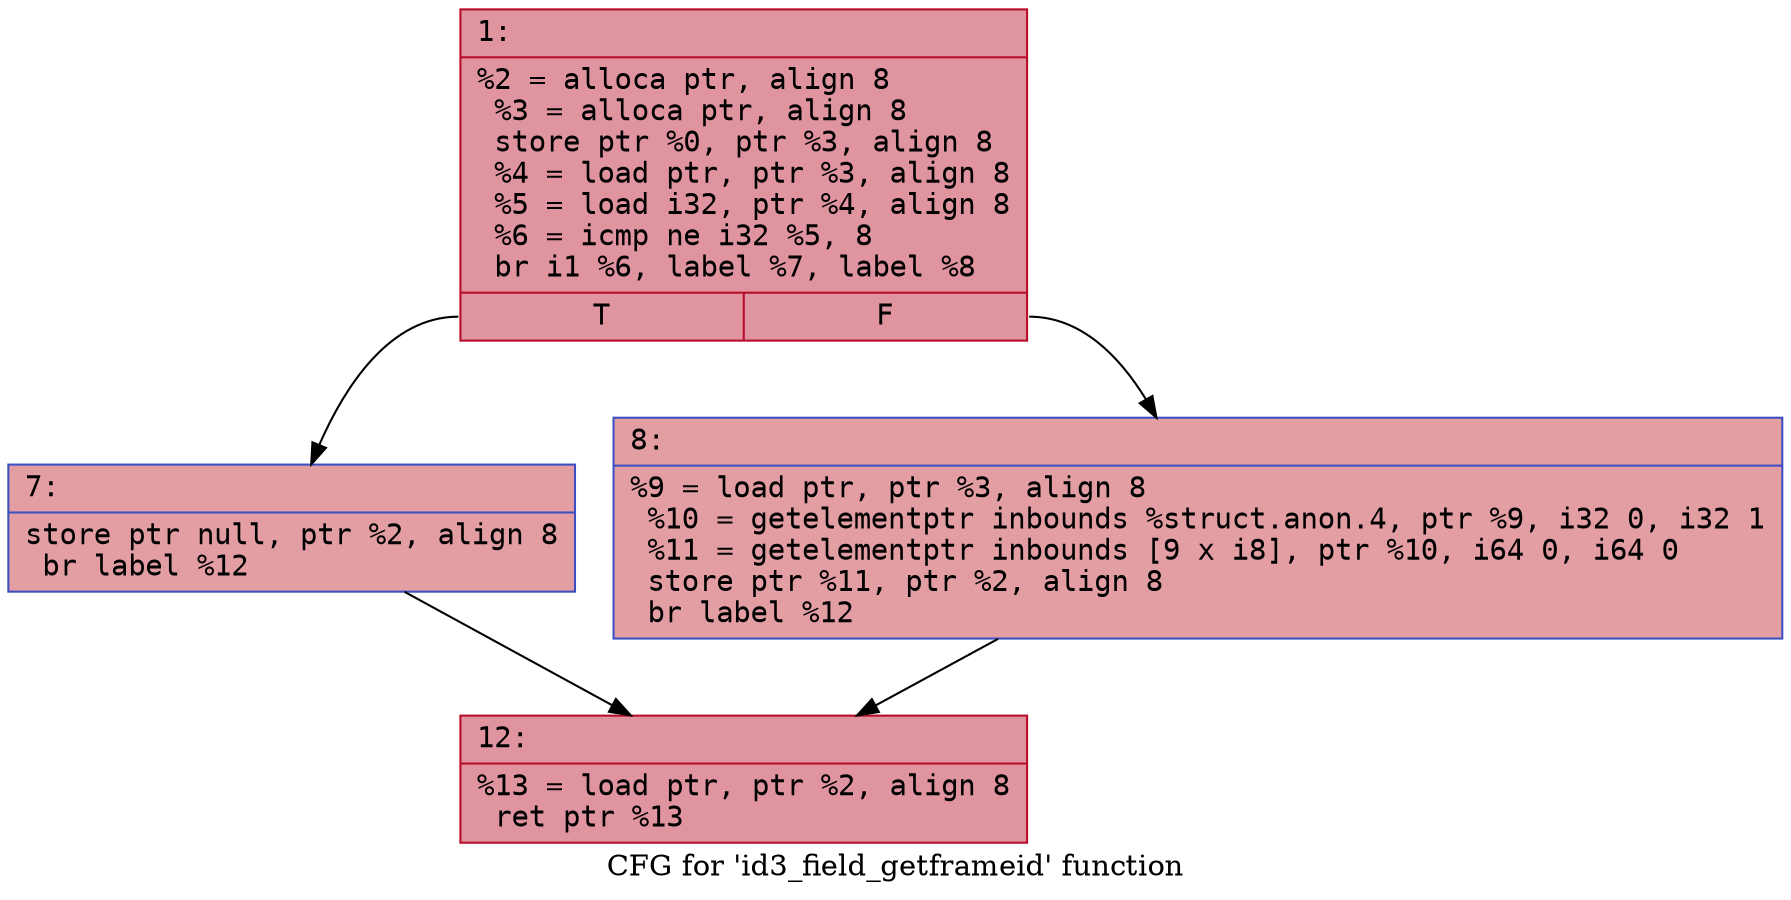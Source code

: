 digraph "CFG for 'id3_field_getframeid' function" {
	label="CFG for 'id3_field_getframeid' function";

	Node0x600001e539d0 [shape=record,color="#b70d28ff", style=filled, fillcolor="#b70d2870" fontname="Courier",label="{1:\l|  %2 = alloca ptr, align 8\l  %3 = alloca ptr, align 8\l  store ptr %0, ptr %3, align 8\l  %4 = load ptr, ptr %3, align 8\l  %5 = load i32, ptr %4, align 8\l  %6 = icmp ne i32 %5, 8\l  br i1 %6, label %7, label %8\l|{<s0>T|<s1>F}}"];
	Node0x600001e539d0:s0 -> Node0x600001e53a20[tooltip="1 -> 7\nProbability 50.00%" ];
	Node0x600001e539d0:s1 -> Node0x600001e53a70[tooltip="1 -> 8\nProbability 50.00%" ];
	Node0x600001e53a20 [shape=record,color="#3d50c3ff", style=filled, fillcolor="#be242e70" fontname="Courier",label="{7:\l|  store ptr null, ptr %2, align 8\l  br label %12\l}"];
	Node0x600001e53a20 -> Node0x600001e53ac0[tooltip="7 -> 12\nProbability 100.00%" ];
	Node0x600001e53a70 [shape=record,color="#3d50c3ff", style=filled, fillcolor="#be242e70" fontname="Courier",label="{8:\l|  %9 = load ptr, ptr %3, align 8\l  %10 = getelementptr inbounds %struct.anon.4, ptr %9, i32 0, i32 1\l  %11 = getelementptr inbounds [9 x i8], ptr %10, i64 0, i64 0\l  store ptr %11, ptr %2, align 8\l  br label %12\l}"];
	Node0x600001e53a70 -> Node0x600001e53ac0[tooltip="8 -> 12\nProbability 100.00%" ];
	Node0x600001e53ac0 [shape=record,color="#b70d28ff", style=filled, fillcolor="#b70d2870" fontname="Courier",label="{12:\l|  %13 = load ptr, ptr %2, align 8\l  ret ptr %13\l}"];
}
